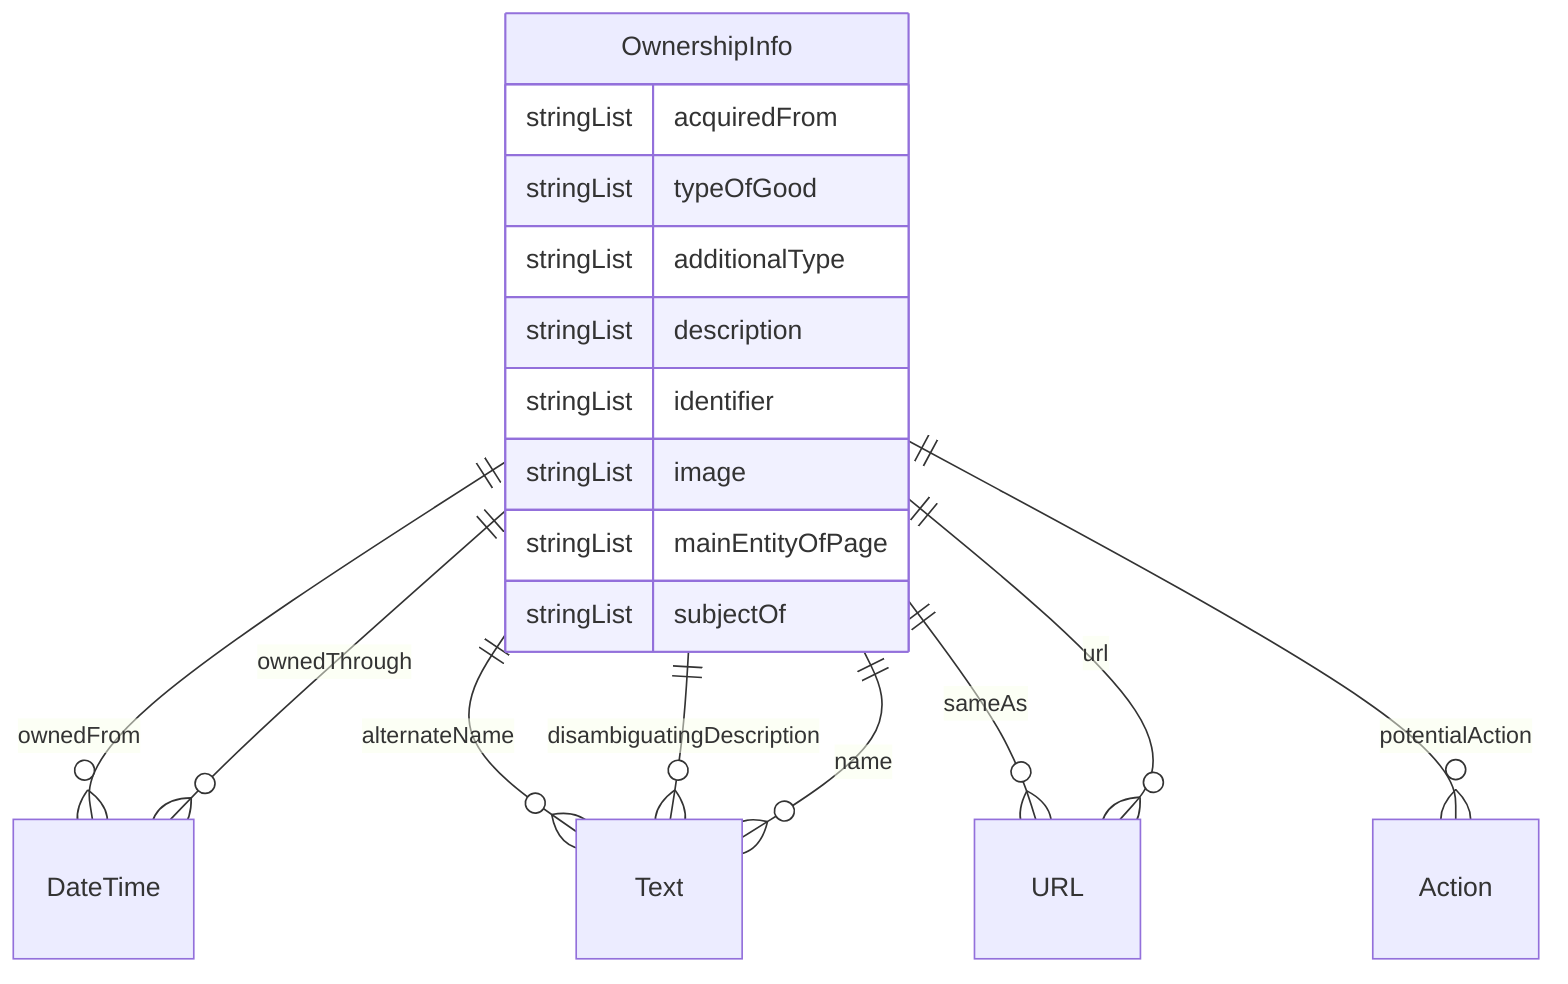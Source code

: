 erDiagram
OwnershipInfo {
    stringList acquiredFrom  
    stringList typeOfGood  
    stringList additionalType  
    stringList description  
    stringList identifier  
    stringList image  
    stringList mainEntityOfPage  
    stringList subjectOf  
}

OwnershipInfo ||--}o DateTime : "ownedFrom"
OwnershipInfo ||--}o DateTime : "ownedThrough"
OwnershipInfo ||--}o Text : "alternateName"
OwnershipInfo ||--}o Text : "disambiguatingDescription"
OwnershipInfo ||--}o Text : "name"
OwnershipInfo ||--}o URL : "sameAs"
OwnershipInfo ||--}o Action : "potentialAction"
OwnershipInfo ||--}o URL : "url"